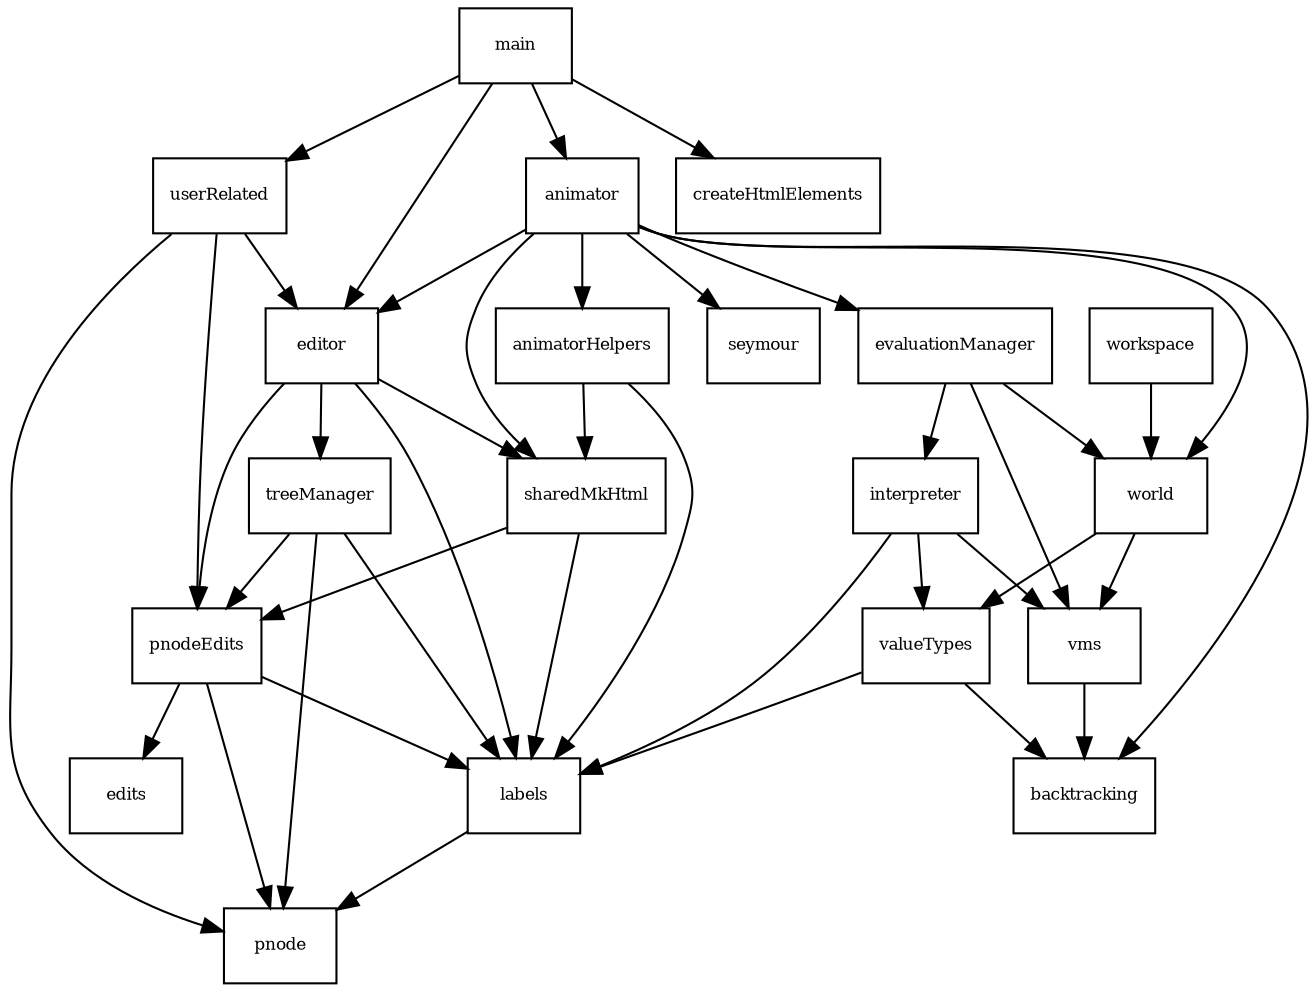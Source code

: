 digraph Depends {

   gsize="8,6"; ratio=fill;
   node[fontsize=8, shape=rectangle];

   animator -> animatorHelpers ;
   animator -> backtracking ;
   animator -> editor ;
   animator -> evaluationManager ;
   animator -> seymour ;
   animator -> sharedMkHtml ;
   animator -> world ;

   animatorHelpers -> labels ;
   animatorHelpers -> sharedMkHtml ;

   editor -> labels ;
   editor -> pnodeEdits ;
   editor -> sharedMkHtml ;
   editor -> treeManager ;

   evaluationManager -> interpreter ;
   evaluationManager -> vms ;
   evaluationManager -> world ;

   interpreter -> labels ;
   interpreter -> valueTypes ;
   interpreter -> vms ;
   
   labels -> pnode

   main -> createHtmlElements ;
   main -> editor ;
   main -> animator ;
   main -> userRelated ;

   pnodeEdits -> edits ;
   pnodeEdits -> labels ;
   pnodeEdits -> pnode ;

   sharedMkHtml -> pnodeEdits ;
   sharedMkHtml -> labels ;

   treeManager -> labels ;
   treeManager -> pnode ;
   treeManager -> pnodeEdits ;

   userRelated -> editor ;
   userRelated -> pnodeEdits ;
   userRelated -> pnode ;

   valueTypes -> backtracking ;
   valueTypes -> labels ;

   vms -> backtracking ;
   
   workspace -> world ;

   world -> valueTypes ;
   world -> vms ;
}
